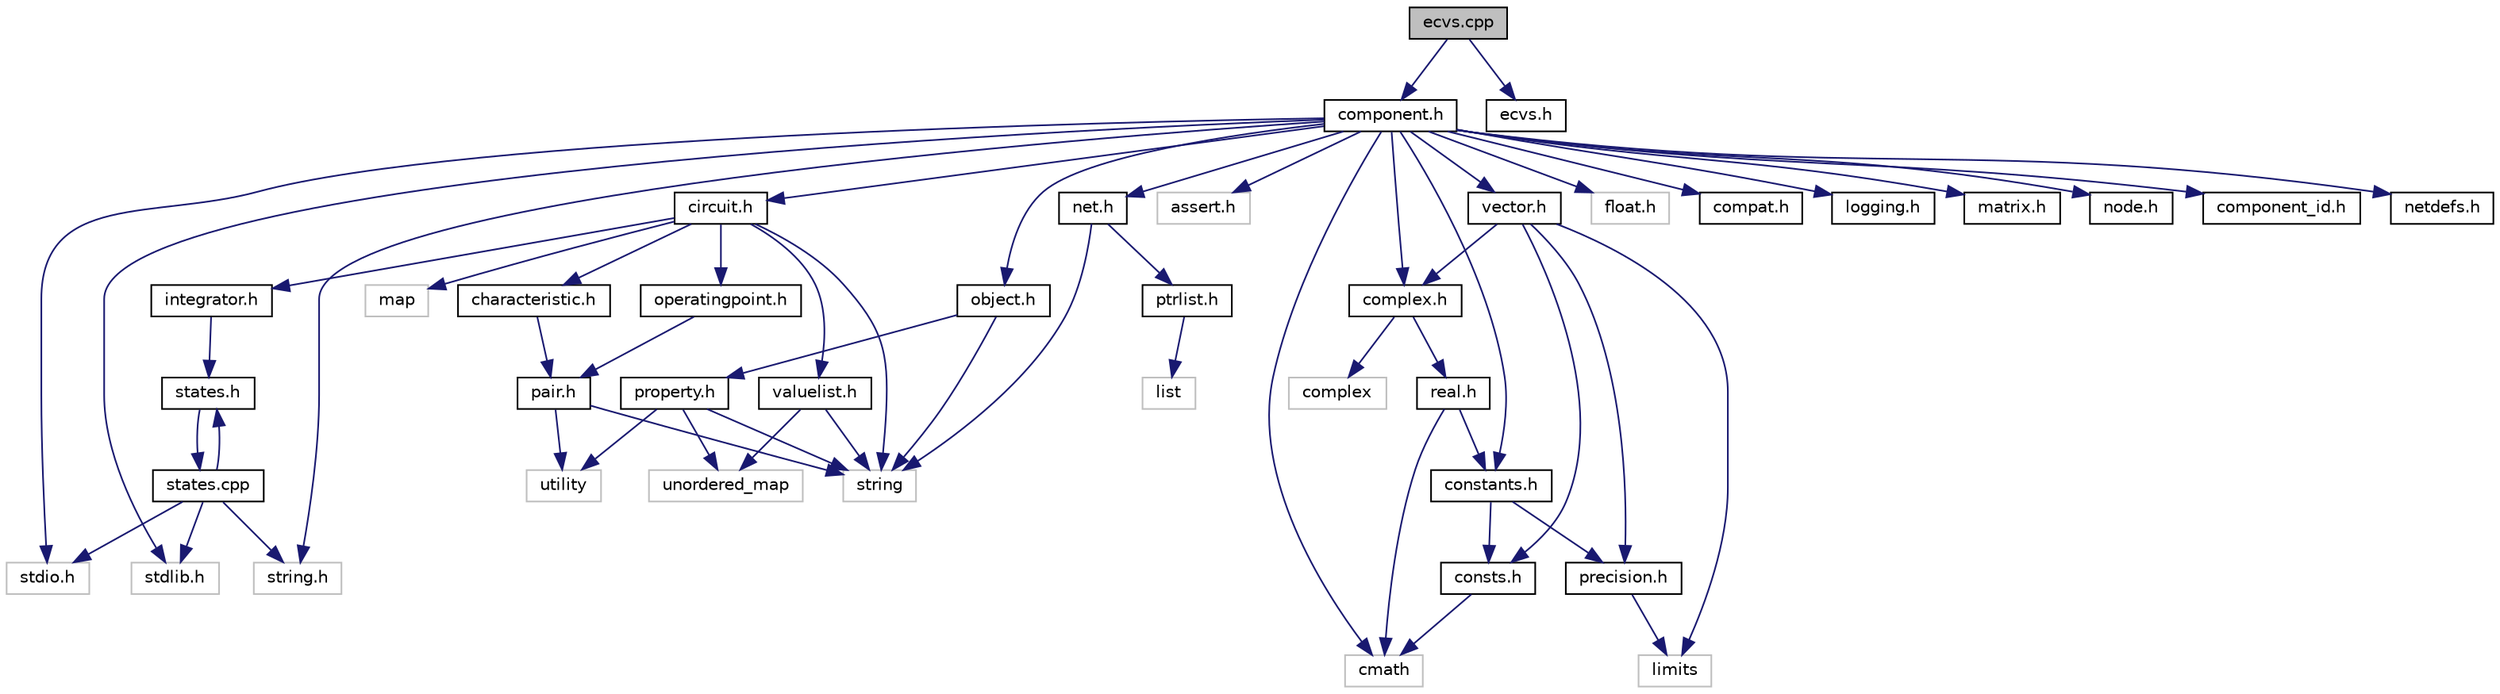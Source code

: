digraph G
{
  edge [fontname="Helvetica",fontsize="10",labelfontname="Helvetica",labelfontsize="10"];
  node [fontname="Helvetica",fontsize="10",shape=record];
  Node1 [label="ecvs.cpp",height=0.2,width=0.4,color="black", fillcolor="grey75", style="filled" fontcolor="black"];
  Node1 -> Node2 [color="midnightblue",fontsize="10",style="solid",fontname="Helvetica"];
  Node2 [label="component.h",height=0.2,width=0.4,color="black", fillcolor="white", style="filled",URL="$component_8h.html"];
  Node2 -> Node3 [color="midnightblue",fontsize="10",style="solid",fontname="Helvetica"];
  Node3 [label="stdio.h",height=0.2,width=0.4,color="grey75", fillcolor="white", style="filled"];
  Node2 -> Node4 [color="midnightblue",fontsize="10",style="solid",fontname="Helvetica"];
  Node4 [label="stdlib.h",height=0.2,width=0.4,color="grey75", fillcolor="white", style="filled"];
  Node2 -> Node5 [color="midnightblue",fontsize="10",style="solid",fontname="Helvetica"];
  Node5 [label="string.h",height=0.2,width=0.4,color="grey75", fillcolor="white", style="filled"];
  Node2 -> Node6 [color="midnightblue",fontsize="10",style="solid",fontname="Helvetica"];
  Node6 [label="assert.h",height=0.2,width=0.4,color="grey75", fillcolor="white", style="filled"];
  Node2 -> Node7 [color="midnightblue",fontsize="10",style="solid",fontname="Helvetica"];
  Node7 [label="cmath",height=0.2,width=0.4,color="grey75", fillcolor="white", style="filled"];
  Node2 -> Node8 [color="midnightblue",fontsize="10",style="solid",fontname="Helvetica"];
  Node8 [label="float.h",height=0.2,width=0.4,color="grey75", fillcolor="white", style="filled"];
  Node2 -> Node9 [color="midnightblue",fontsize="10",style="solid",fontname="Helvetica"];
  Node9 [label="compat.h",height=0.2,width=0.4,color="black", fillcolor="white", style="filled",URL="$compat_8h.html"];
  Node2 -> Node10 [color="midnightblue",fontsize="10",style="solid",fontname="Helvetica"];
  Node10 [label="logging.h",height=0.2,width=0.4,color="black", fillcolor="white", style="filled",URL="$logging_8h.html"];
  Node2 -> Node11 [color="midnightblue",fontsize="10",style="solid",fontname="Helvetica"];
  Node11 [label="complex.h",height=0.2,width=0.4,color="black", fillcolor="white", style="filled",URL="$complex_8h.html"];
  Node11 -> Node12 [color="midnightblue",fontsize="10",style="solid",fontname="Helvetica"];
  Node12 [label="complex",height=0.2,width=0.4,color="grey75", fillcolor="white", style="filled"];
  Node11 -> Node13 [color="midnightblue",fontsize="10",style="solid",fontname="Helvetica"];
  Node13 [label="real.h",height=0.2,width=0.4,color="black", fillcolor="white", style="filled",URL="$real_8h.html"];
  Node13 -> Node7 [color="midnightblue",fontsize="10",style="solid",fontname="Helvetica"];
  Node13 -> Node14 [color="midnightblue",fontsize="10",style="solid",fontname="Helvetica"];
  Node14 [label="constants.h",height=0.2,width=0.4,color="black", fillcolor="white", style="filled",URL="$constants_8h.html",tooltip="Global physical constants header file."];
  Node14 -> Node15 [color="midnightblue",fontsize="10",style="solid",fontname="Helvetica"];
  Node15 [label="consts.h",height=0.2,width=0.4,color="black", fillcolor="white", style="filled",URL="$consts_8h.html",tooltip="Global math constants header file."];
  Node15 -> Node7 [color="midnightblue",fontsize="10",style="solid",fontname="Helvetica"];
  Node14 -> Node16 [color="midnightblue",fontsize="10",style="solid",fontname="Helvetica"];
  Node16 [label="precision.h",height=0.2,width=0.4,color="black", fillcolor="white", style="filled",URL="$precision_8h.html"];
  Node16 -> Node17 [color="midnightblue",fontsize="10",style="solid",fontname="Helvetica"];
  Node17 [label="limits",height=0.2,width=0.4,color="grey75", fillcolor="white", style="filled"];
  Node2 -> Node18 [color="midnightblue",fontsize="10",style="solid",fontname="Helvetica"];
  Node18 [label="object.h",height=0.2,width=0.4,color="black", fillcolor="white", style="filled",URL="$object_8h.html"];
  Node18 -> Node19 [color="midnightblue",fontsize="10",style="solid",fontname="Helvetica"];
  Node19 [label="string",height=0.2,width=0.4,color="grey75", fillcolor="white", style="filled"];
  Node18 -> Node20 [color="midnightblue",fontsize="10",style="solid",fontname="Helvetica"];
  Node20 [label="property.h",height=0.2,width=0.4,color="black", fillcolor="white", style="filled",URL="$property_8h.html"];
  Node20 -> Node19 [color="midnightblue",fontsize="10",style="solid",fontname="Helvetica"];
  Node20 -> Node21 [color="midnightblue",fontsize="10",style="solid",fontname="Helvetica"];
  Node21 [label="unordered_map",height=0.2,width=0.4,color="grey75", fillcolor="white", style="filled"];
  Node20 -> Node22 [color="midnightblue",fontsize="10",style="solid",fontname="Helvetica"];
  Node22 [label="utility",height=0.2,width=0.4,color="grey75", fillcolor="white", style="filled"];
  Node2 -> Node23 [color="midnightblue",fontsize="10",style="solid",fontname="Helvetica"];
  Node23 [label="vector.h",height=0.2,width=0.4,color="black", fillcolor="white", style="filled",URL="$vector_8h.html"];
  Node23 -> Node17 [color="midnightblue",fontsize="10",style="solid",fontname="Helvetica"];
  Node23 -> Node15 [color="midnightblue",fontsize="10",style="solid",fontname="Helvetica"];
  Node23 -> Node16 [color="midnightblue",fontsize="10",style="solid",fontname="Helvetica"];
  Node23 -> Node11 [color="midnightblue",fontsize="10",style="solid",fontname="Helvetica"];
  Node2 -> Node24 [color="midnightblue",fontsize="10",style="solid",fontname="Helvetica"];
  Node24 [label="matrix.h",height=0.2,width=0.4,color="black", fillcolor="white", style="filled",URL="$matrix_8h.html",tooltip="Dense matrix class header file."];
  Node2 -> Node25 [color="midnightblue",fontsize="10",style="solid",fontname="Helvetica"];
  Node25 [label="node.h",height=0.2,width=0.4,color="black", fillcolor="white", style="filled",URL="$node_8h.html"];
  Node2 -> Node26 [color="midnightblue",fontsize="10",style="solid",fontname="Helvetica"];
  Node26 [label="net.h",height=0.2,width=0.4,color="black", fillcolor="white", style="filled",URL="$net_8h.html"];
  Node26 -> Node19 [color="midnightblue",fontsize="10",style="solid",fontname="Helvetica"];
  Node26 -> Node27 [color="midnightblue",fontsize="10",style="solid",fontname="Helvetica"];
  Node27 [label="ptrlist.h",height=0.2,width=0.4,color="black", fillcolor="white", style="filled",URL="$ptrlist_8h.html"];
  Node27 -> Node28 [color="midnightblue",fontsize="10",style="solid",fontname="Helvetica"];
  Node28 [label="list",height=0.2,width=0.4,color="grey75", fillcolor="white", style="filled"];
  Node2 -> Node29 [color="midnightblue",fontsize="10",style="solid",fontname="Helvetica"];
  Node29 [label="circuit.h",height=0.2,width=0.4,color="black", fillcolor="white", style="filled",URL="$circuit_8h.html",tooltip="The circuit class header file."];
  Node29 -> Node30 [color="midnightblue",fontsize="10",style="solid",fontname="Helvetica"];
  Node30 [label="characteristic.h",height=0.2,width=0.4,color="black", fillcolor="white", style="filled",URL="$characteristic_8h.html"];
  Node30 -> Node31 [color="midnightblue",fontsize="10",style="solid",fontname="Helvetica"];
  Node31 [label="pair.h",height=0.2,width=0.4,color="black", fillcolor="white", style="filled",URL="$pair_8h.html"];
  Node31 -> Node22 [color="midnightblue",fontsize="10",style="solid",fontname="Helvetica"];
  Node31 -> Node19 [color="midnightblue",fontsize="10",style="solid",fontname="Helvetica"];
  Node29 -> Node32 [color="midnightblue",fontsize="10",style="solid",fontname="Helvetica"];
  Node32 [label="operatingpoint.h",height=0.2,width=0.4,color="black", fillcolor="white", style="filled",URL="$operatingpoint_8h.html"];
  Node32 -> Node31 [color="midnightblue",fontsize="10",style="solid",fontname="Helvetica"];
  Node29 -> Node33 [color="midnightblue",fontsize="10",style="solid",fontname="Helvetica"];
  Node33 [label="map",height=0.2,width=0.4,color="grey75", fillcolor="white", style="filled"];
  Node29 -> Node19 [color="midnightblue",fontsize="10",style="solid",fontname="Helvetica"];
  Node29 -> Node34 [color="midnightblue",fontsize="10",style="solid",fontname="Helvetica"];
  Node34 [label="integrator.h",height=0.2,width=0.4,color="black", fillcolor="white", style="filled",URL="$integrator_8h.html"];
  Node34 -> Node35 [color="midnightblue",fontsize="10",style="solid",fontname="Helvetica"];
  Node35 [label="states.h",height=0.2,width=0.4,color="black", fillcolor="white", style="filled",URL="$states_8h.html"];
  Node35 -> Node36 [color="midnightblue",fontsize="10",style="solid",fontname="Helvetica"];
  Node36 [label="states.cpp",height=0.2,width=0.4,color="black", fillcolor="white", style="filled",URL="$states_8cpp.html"];
  Node36 -> Node3 [color="midnightblue",fontsize="10",style="solid",fontname="Helvetica"];
  Node36 -> Node4 [color="midnightblue",fontsize="10",style="solid",fontname="Helvetica"];
  Node36 -> Node5 [color="midnightblue",fontsize="10",style="solid",fontname="Helvetica"];
  Node36 -> Node35 [color="midnightblue",fontsize="10",style="solid",fontname="Helvetica"];
  Node29 -> Node37 [color="midnightblue",fontsize="10",style="solid",fontname="Helvetica"];
  Node37 [label="valuelist.h",height=0.2,width=0.4,color="black", fillcolor="white", style="filled",URL="$valuelist_8h.html"];
  Node37 -> Node21 [color="midnightblue",fontsize="10",style="solid",fontname="Helvetica"];
  Node37 -> Node19 [color="midnightblue",fontsize="10",style="solid",fontname="Helvetica"];
  Node2 -> Node38 [color="midnightblue",fontsize="10",style="solid",fontname="Helvetica"];
  Node38 [label="component_id.h",height=0.2,width=0.4,color="black", fillcolor="white", style="filled",URL="$component__id_8h.html"];
  Node2 -> Node14 [color="midnightblue",fontsize="10",style="solid",fontname="Helvetica"];
  Node2 -> Node39 [color="midnightblue",fontsize="10",style="solid",fontname="Helvetica"];
  Node39 [label="netdefs.h",height=0.2,width=0.4,color="black", fillcolor="white", style="filled",URL="$netdefs_8h.html"];
  Node1 -> Node40 [color="midnightblue",fontsize="10",style="solid",fontname="Helvetica"];
  Node40 [label="ecvs.h",height=0.2,width=0.4,color="black", fillcolor="white", style="filled",URL="$ecvs_8h.html",tooltip="The externally controlled voltage source component implementation file."];
}
